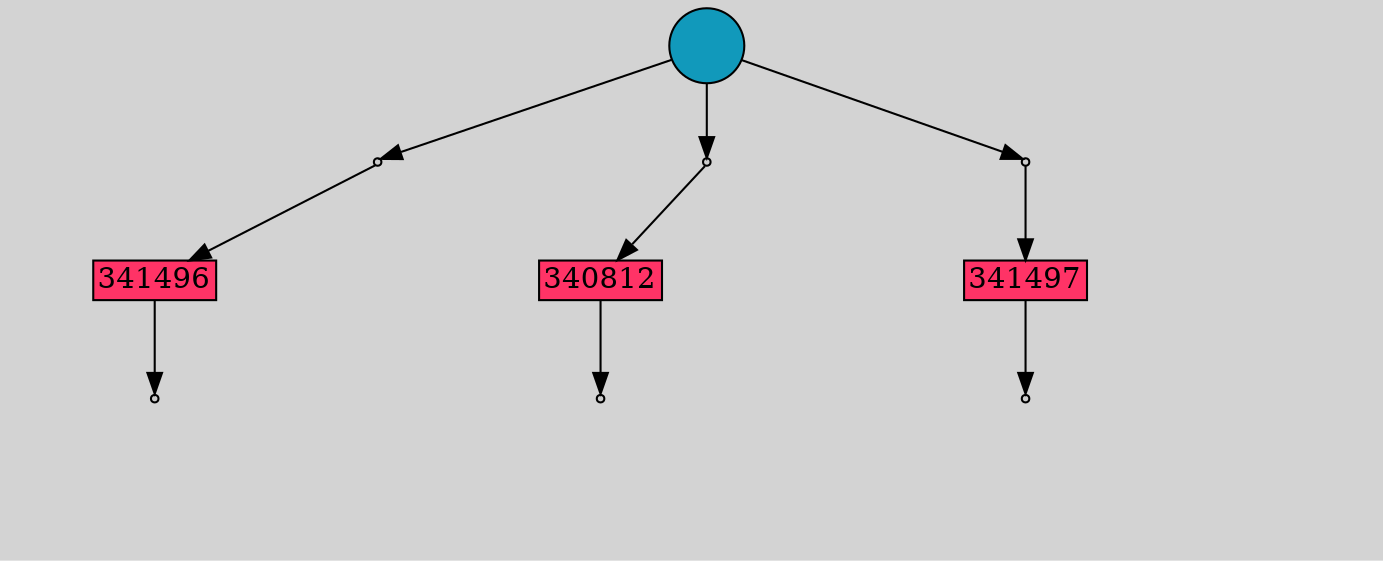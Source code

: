// File exported with GEGELATI v1.4.0
// On the 2025-07-05 23:01:20
// With the File::TPGGraphDotExporter
digraph{
	graph[pad = "0.212, 0.055" bgcolor = lightgray]
	node[shape=circle style = filled label = ""]
		T341132 [fillcolor="#1199bb"]
		A341496 [fillcolor="#ff3366" shape=box margin=0.03 width=0 height=0 label="341496"]
		A340812 [fillcolor="#ff3366" shape=box margin=0.03 width=0 height=0 label="340812"]
		A341497 [fillcolor="#ff3366" shape=box margin=0.03 width=0 height=0 label="341497"]
		P1146904 [fillcolor="#cccccc" shape=point label="0"] //
		I1146904 [shape=box style=invis label="14|3&1|3#1|7&#92;n2|0&1|0#0|3&#92;n"] //-0.263352|0.094130|-0.255041|0.755818|
		P1146904 -> I1146904[style=invis]
		A341496 [fillcolor="#ff3366" shape=box margin=0.03 width=0 height=0 label="341496"]
		T341132 -> P1146904 -> A341496
		P1146905 [fillcolor="#cccccc" shape=point label="0"] //
		I1146905 [shape=box style=invis label="2|0&1|2#1|2&#92;n5|0&0|0#1|5&#92;n"] //-0.239641|0.480710|0.807473|0.713843|
		P1146905 -> I1146905[style=invis]
		A340812 [fillcolor="#ff3366" shape=box margin=0.03 width=0 height=0 label="340812"]
		T341132 -> P1146905 -> A340812
		P1146906 [fillcolor="#cccccc" shape=point label="0"] //
		I1146906 [shape=box style=invis label="2|0&1|2#1|2&#92;n5|0&0|0#1|5&#92;n"] //-0.239641|0.480710|0.807473|0.713843|
		P1146906 -> I1146906[style=invis]
		A341497 [fillcolor="#ff3366" shape=box margin=0.03 width=0 height=0 label="341497"]
		T341132 -> P1146906 -> A341497
		P1146907 [fillcolor="#cccccc" shape=point label="1"] //
		I1146907 [shape=box style=invis label="11|0&1|6#1|2&#92;n"] //-0.263022|3.737386|
		P1146907 -> I1146907[style=invis]
		A341496 -> P1146907
		P1146908 [fillcolor="#cccccc" shape=point label="1"] //
		I1146908 [shape=box style=invis label="11|0&1|7#1|2&#92;n"] //-0.103050|3.737386|
		P1146908 -> I1146908[style=invis]
		A340812 -> P1146908
		P1146909 [fillcolor="#cccccc" shape=point label="1"] //
		I1146909 [shape=box style=invis label="11|0&1|7#1|2&#92;n"] //-0.103050|3.150076|
		P1146909 -> I1146909[style=invis]
		A341497 -> P1146909
}
